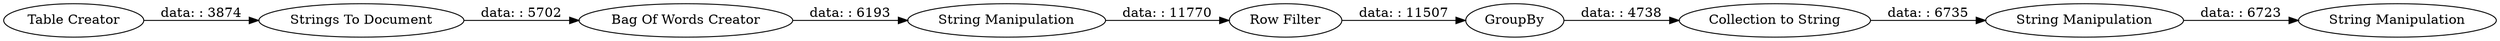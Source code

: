 digraph {
	"-5808522297943912144_10" [label="Row Filter"]
	"-5808522297943912144_13" [label="String Manipulation"]
	"-5808522297943912144_2" [label="Strings To Document"]
	"-5808522297943912144_8" [label=GroupBy]
	"-5808522297943912144_14" [label="String Manipulation"]
	"-5808522297943912144_4" [label="String Manipulation"]
	"-5808522297943912144_1" [label="Table Creator"]
	"-5808522297943912144_12" [label="Collection to String"]
	"-5808522297943912144_3" [label="Bag Of Words Creator"]
	"-5808522297943912144_8" -> "-5808522297943912144_12" [label="data: : 4738"]
	"-5808522297943912144_4" -> "-5808522297943912144_10" [label="data: : 11770"]
	"-5808522297943912144_10" -> "-5808522297943912144_8" [label="data: : 11507"]
	"-5808522297943912144_1" -> "-5808522297943912144_2" [label="data: : 3874"]
	"-5808522297943912144_12" -> "-5808522297943912144_13" [label="data: : 6735"]
	"-5808522297943912144_13" -> "-5808522297943912144_14" [label="data: : 6723"]
	"-5808522297943912144_2" -> "-5808522297943912144_3" [label="data: : 5702"]
	"-5808522297943912144_3" -> "-5808522297943912144_4" [label="data: : 6193"]
	rankdir=LR
}
